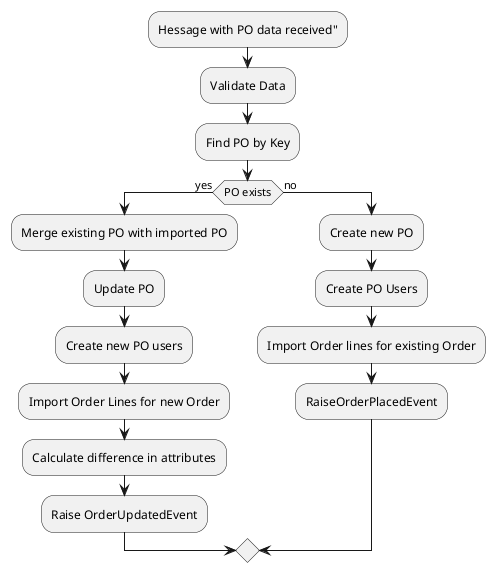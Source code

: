 @startuml
:Hessage with PO data received";

:Validate Data;

:Find PO by Key;

if (PO exists) then (yes)
    :Merge existing PO with imported PO;
    :Update PO;
    :Create new PO users;
    :Import Order Lines for new Order;
    :Calculate difference in attributes;
    :Raise OrderUpdatedEvent;
else (no)
    :Create new PO;
    :Create PO Users;
    :Import Order lines for existing Order;
    :RaiseOrderPlacedEvent;
endif


@enduml